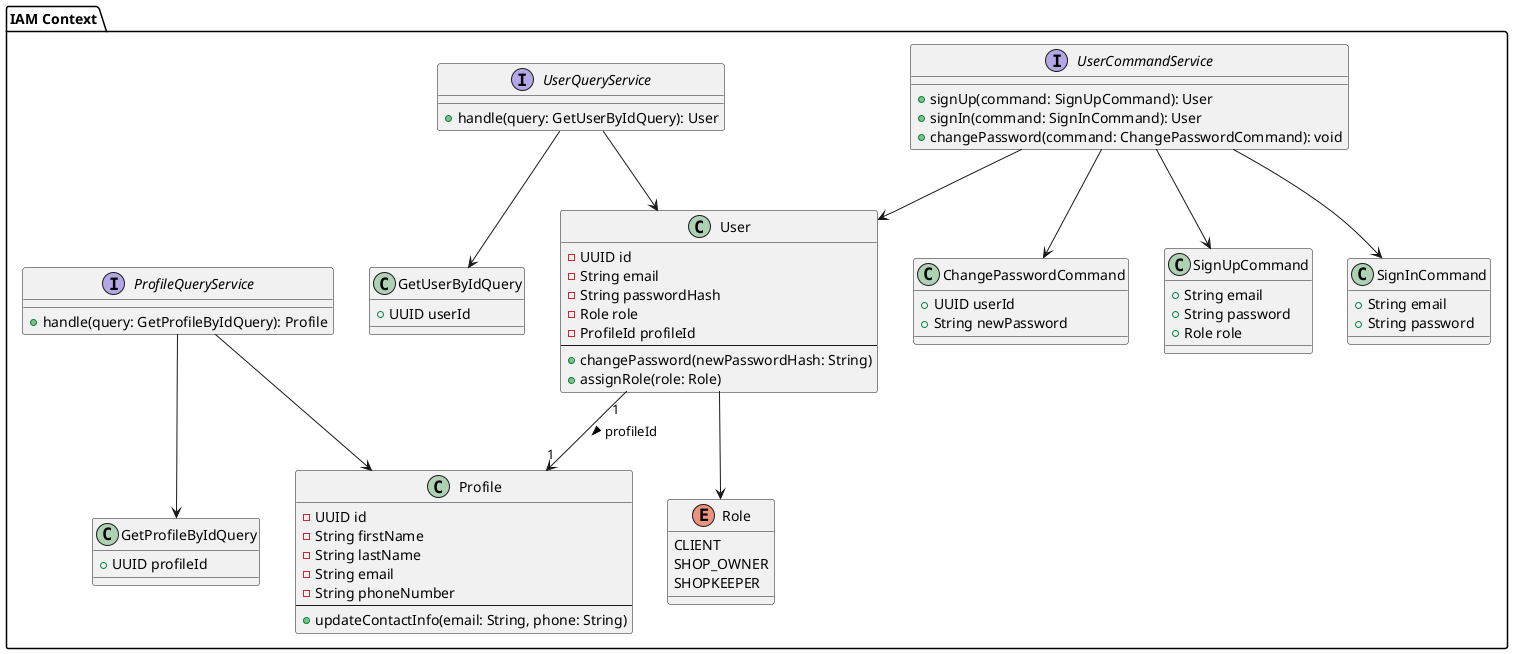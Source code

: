 CLASS

@startuml
package "IAM Context" {

  class User {
    - UUID id
    - String email
    - String passwordHash
    - Role role
    - ProfileId profileId
    --
    + changePassword(newPasswordHash: String)
    + assignRole(role: Role)
  }

  class Profile {
    - UUID id
    - String firstName
    - String lastName
    - String email
    - String phoneNumber
    --
    + updateContactInfo(email: String, phone: String)
  }

  enum Role {
    CLIENT
    SHOP_OWNER
    SHOPKEEPER
  }

  ' --- Commands ---
  class SignUpCommand {
    + String email
    + String password
    + Role role
  }

  class SignInCommand {
    + String email
    + String password
  }

  class ChangePasswordCommand {
    + UUID userId
    + String newPassword
  }

  ' --- Queries ---
  class GetUserByIdQuery {
    + UUID userId
  }

  class GetProfileByIdQuery {
    + UUID profileId
  }

  ' --- Services ---
  interface UserCommandService {
    + signUp(command: SignUpCommand): User
    + signIn(command: SignInCommand): User
    + changePassword(command: ChangePasswordCommand): void
  }

  interface UserQueryService {
    + handle(query: GetUserByIdQuery): User
  }


  interface ProfileQueryService {
    + handle(query: GetProfileByIdQuery): Profile
  }

  ' --- Relationships ---
  User "1" --> "1" Profile : profileId >
  User --> Role
  UserCommandService --> SignUpCommand
  UserCommandService --> SignInCommand
  UserCommandService --> ChangePasswordCommand
  UserQueryService --> GetUserByIdQuery
  ProfileQueryService --> GetProfileByIdQuery
  UserQueryService --> User
  UserCommandService --> User
  ProfileQueryService --> Profile
  
}
@enduml